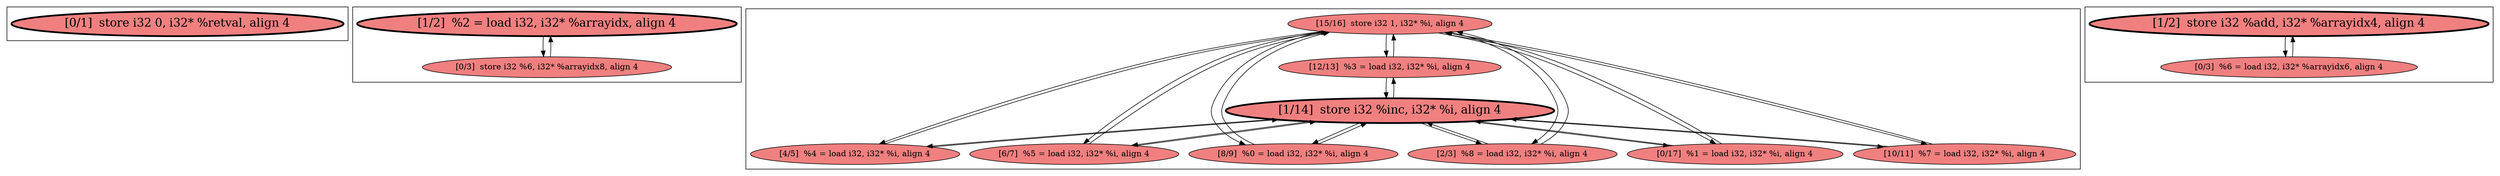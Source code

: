 
digraph G {





subgraph cluster3 {


node45 [penwidth=3.0,fontsize=20,fillcolor=lightcoral,label="[0/1]  store i32 0, i32* %retval, align 4",shape=ellipse,style=filled ]



}

subgraph cluster2 {


node44 [penwidth=3.0,fontsize=20,fillcolor=lightcoral,label="[1/2]  %2 = load i32, i32* %arrayidx, align 4",shape=ellipse,style=filled ]
node43 [fillcolor=lightcoral,label="[0/3]  store i32 %6, i32* %arrayidx8, align 4",shape=ellipse,style=filled ]

node43->node44 [ ]
node44->node43 [ ]


}

subgraph cluster0 {


node39 [fillcolor=lightcoral,label="[15/16]  store i32 1, i32* %i, align 4",shape=ellipse,style=filled ]
node40 [fillcolor=lightcoral,label="[12/13]  %3 = load i32, i32* %i, align 4",shape=ellipse,style=filled ]
node33 [fillcolor=lightcoral,label="[8/9]  %0 = load i32, i32* %i, align 4",shape=ellipse,style=filled ]
node36 [penwidth=3.0,fontsize=20,fillcolor=lightcoral,label="[1/14]  store i32 %inc, i32* %i, align 4",shape=ellipse,style=filled ]
node38 [fillcolor=lightcoral,label="[2/3]  %8 = load i32, i32* %i, align 4",shape=ellipse,style=filled ]
node32 [fillcolor=lightcoral,label="[0/17]  %1 = load i32, i32* %i, align 4",shape=ellipse,style=filled ]
node34 [fillcolor=lightcoral,label="[10/11]  %7 = load i32, i32* %i, align 4",shape=ellipse,style=filled ]
node37 [fillcolor=lightcoral,label="[4/5]  %4 = load i32, i32* %i, align 4",shape=ellipse,style=filled ]
node35 [fillcolor=lightcoral,label="[6/7]  %5 = load i32, i32* %i, align 4",shape=ellipse,style=filled ]

node36->node38 [ ]
node36->node33 [ ]
node38->node36 [ ]
node32->node36 [ ]
node40->node36 [ ]
node37->node39 [ ]
node39->node37 [ ]
node36->node40 [ ]
node38->node39 [ ]
node33->node39 [ ]
node40->node39 [ ]
node37->node36 [ ]
node36->node32 [ ]
node36->node34 [ ]
node39->node40 [ ]
node39->node34 [ ]
node34->node36 [ ]
node34->node39 [ ]
node35->node36 [ ]
node35->node39 [ ]
node32->node39 [ ]
node33->node36 [ ]
node39->node35 [ ]
node36->node35 [ ]
node36->node37 [ ]
node39->node38 [ ]
node39->node33 [ ]
node39->node32 [ ]


}

subgraph cluster1 {


node42 [penwidth=3.0,fontsize=20,fillcolor=lightcoral,label="[1/2]  store i32 %add, i32* %arrayidx4, align 4",shape=ellipse,style=filled ]
node41 [fillcolor=lightcoral,label="[0/3]  %6 = load i32, i32* %arrayidx6, align 4",shape=ellipse,style=filled ]

node41->node42 [ ]
node42->node41 [ ]


}

}
